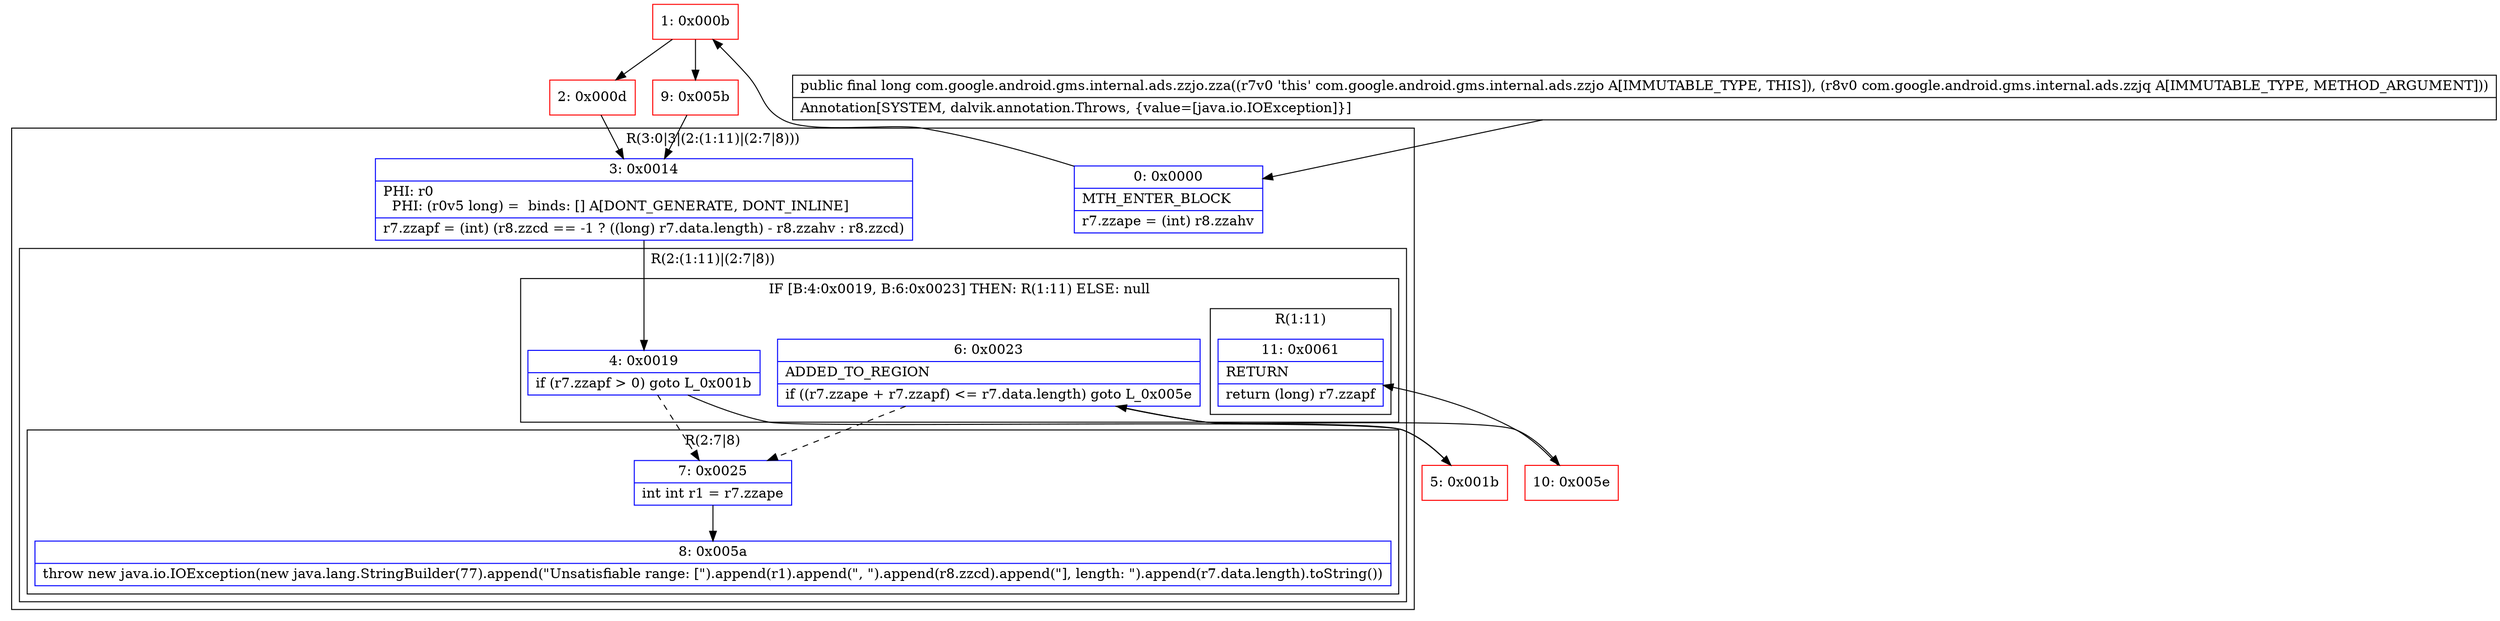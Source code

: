 digraph "CFG forcom.google.android.gms.internal.ads.zzjo.zza(Lcom\/google\/android\/gms\/internal\/ads\/zzjq;)J" {
subgraph cluster_Region_702950979 {
label = "R(3:0|3|(2:(1:11)|(2:7|8)))";
node [shape=record,color=blue];
Node_0 [shape=record,label="{0\:\ 0x0000|MTH_ENTER_BLOCK\l|r7.zzape = (int) r8.zzahv\l}"];
Node_3 [shape=record,label="{3\:\ 0x0014|PHI: r0 \l  PHI: (r0v5 long) =  binds: [] A[DONT_GENERATE, DONT_INLINE]\l|r7.zzapf = (int) (r8.zzcd == \-1 ? ((long) r7.data.length) \- r8.zzahv : r8.zzcd)\l}"];
subgraph cluster_Region_1205531602 {
label = "R(2:(1:11)|(2:7|8))";
node [shape=record,color=blue];
subgraph cluster_IfRegion_2012015504 {
label = "IF [B:4:0x0019, B:6:0x0023] THEN: R(1:11) ELSE: null";
node [shape=record,color=blue];
Node_4 [shape=record,label="{4\:\ 0x0019|if (r7.zzapf \> 0) goto L_0x001b\l}"];
Node_6 [shape=record,label="{6\:\ 0x0023|ADDED_TO_REGION\l|if ((r7.zzape + r7.zzapf) \<= r7.data.length) goto L_0x005e\l}"];
subgraph cluster_Region_864509325 {
label = "R(1:11)";
node [shape=record,color=blue];
Node_11 [shape=record,label="{11\:\ 0x0061|RETURN\l|return (long) r7.zzapf\l}"];
}
}
subgraph cluster_Region_1056284686 {
label = "R(2:7|8)";
node [shape=record,color=blue];
Node_7 [shape=record,label="{7\:\ 0x0025|int int r1 = r7.zzape\l}"];
Node_8 [shape=record,label="{8\:\ 0x005a|throw new java.io.IOException(new java.lang.StringBuilder(77).append(\"Unsatisfiable range: [\").append(r1).append(\", \").append(r8.zzcd).append(\"], length: \").append(r7.data.length).toString())\l}"];
}
}
}
Node_1 [shape=record,color=red,label="{1\:\ 0x000b}"];
Node_2 [shape=record,color=red,label="{2\:\ 0x000d}"];
Node_5 [shape=record,color=red,label="{5\:\ 0x001b}"];
Node_9 [shape=record,color=red,label="{9\:\ 0x005b}"];
Node_10 [shape=record,color=red,label="{10\:\ 0x005e}"];
MethodNode[shape=record,label="{public final long com.google.android.gms.internal.ads.zzjo.zza((r7v0 'this' com.google.android.gms.internal.ads.zzjo A[IMMUTABLE_TYPE, THIS]), (r8v0 com.google.android.gms.internal.ads.zzjq A[IMMUTABLE_TYPE, METHOD_ARGUMENT]))  | Annotation[SYSTEM, dalvik.annotation.Throws, \{value=[java.io.IOException]\}]\l}"];
MethodNode -> Node_0;
Node_0 -> Node_1;
Node_3 -> Node_4;
Node_4 -> Node_5;
Node_4 -> Node_7[style=dashed];
Node_6 -> Node_7[style=dashed];
Node_6 -> Node_10;
Node_7 -> Node_8;
Node_1 -> Node_2;
Node_1 -> Node_9;
Node_2 -> Node_3;
Node_5 -> Node_6;
Node_9 -> Node_3;
Node_10 -> Node_11;
}

